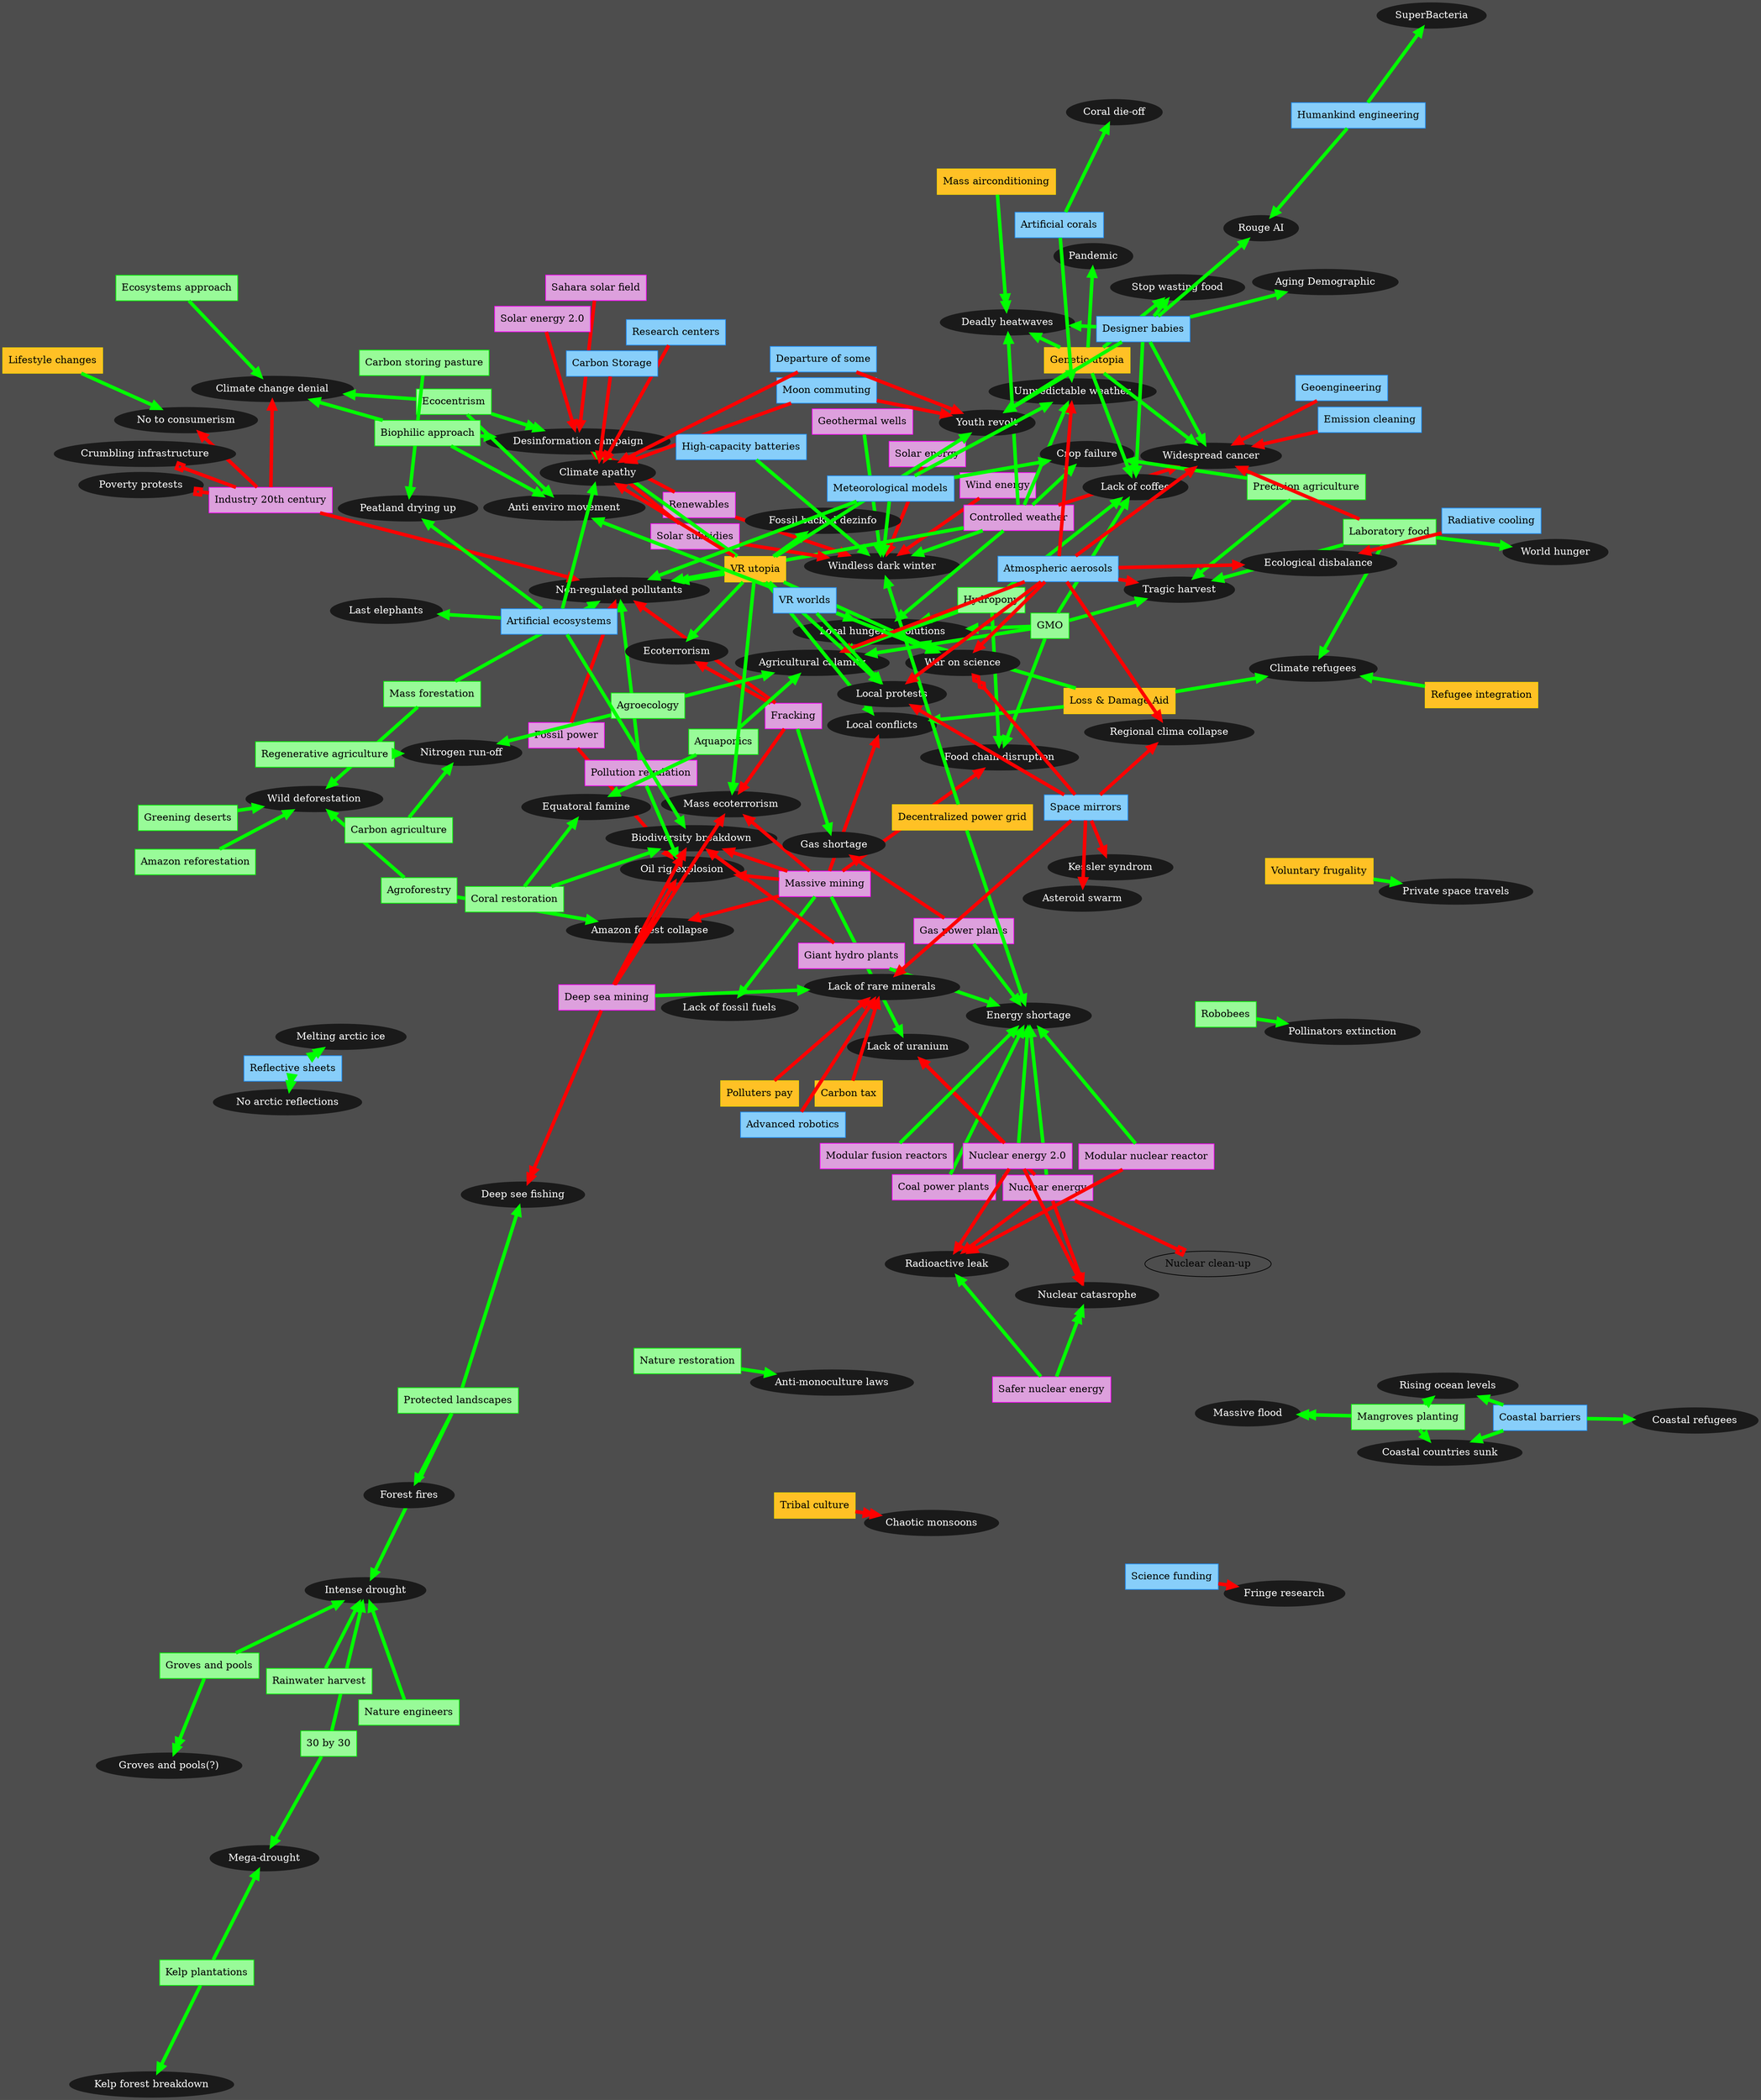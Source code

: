 digraph BeecarbonizeEvents {
  //graph [rankdir="LR",ranksep="5"];
  bgcolor="gray30";
  layout=fdp;
  edge [color="white",penwidth=5];
  subgraph Cards {
    graph [rankdir="LR"];
    label="Cards"
    cluster=false
    subgraph Industry { 
      cluster=false
      color="fuchsia";
      node [color="fuchsia", shape=box, style=filled, fillcolor="plum"];
      "Industry 20th century"
      "Renewables"
      "Fossil power"
      "Wind energy"
      "Massive mining"
      "Coal power plants"
      "Gas power plants"
      "Pollution regulation"
      "Solar energy"
      "Giant hydro plants"
      "Sahara solar field"
      "Controlled weather"
      "Solar subsidies"
      "Nuclear energy"
      "Safer nuclear energy"
      "Nuclear energy 2.0"
      "Modular nuclear reactor"
      "Modular fusion reactors"
      "Deep sea mining"
      "Fracking"
      "Solar energy 2.0"
      "Geothermal wells"
    }
    subgraph Ecosystems { 
      cluster=false
      color="green";
      node [color="green", shape=box, style=filled, fillcolor="palegreen"];
      edge [color="palegreen"];
      "Robobees"
      "Groves and pools"
      "Nature restoration"
      "Protected landscapes"
      "Ecosystems approach"
      "Ecocentrism"
      "Agroecology"
      "Agroforestry"
      "30 by 30"
      "Carbon agriculture"
      "Carbon storing pasture"
      "Precision agriculture"
      "Kelp plantations"
      "Biophilic approach"
      "Hydropony"
      "Mass forestation"
      "Greening deserts"
      "Coral restoration"
      "GMO"
      "Laboratory food"
      "Nature engineers"
      "Mangroves planting"
      "Rainwater harvest"
      "Regenerative agriculture"
      "Aquaponics"
      "Amazon reforestation"
    }
    subgraph People {
      cluster=false
      color="gold";
      node [color="gold", shape=box, style=filled, fillcolor="goldenrod1"];
      edge [color="goldenrod1"];
      "Loss & Damage Aid"
      "Carbon tax"
      "VR utopia"
      "Polluters pay"
      "Decentralized power grid"
      "Refugee integration"
      "Mass airconditioning"
      "Tribal culture"
      "Genetic utopia"
      "Lifestyle changes"
      "Voluntary frugality"
    }
    subgraph Science {
      cluster=false
      color="dodgerblue";
      node [color="dodgerblue", shape=box, style=filled, fillcolor="lightskyblue"];
      edge [color="lightskyblue"];
      "Science funding"
      "Emission cleaning"
      "Research centers"
      "Geoengineering"
      "Artificial ecosystems"
      "Carbon Storage"
      "Meteorological models"
      "Artificial corals"
      "Coastal barriers"
      "Moon commuting"
      "High-capacity batteries"
      "Departure of some"
      "Reflective sheets"
      "Designer babies"
      "Advanced robotics"
      "Atmospheric aerosols"
      "Humankind engineering"
      "Radiative cooling"
      "Space mirrors"
      "VR worlds"
    }
  }
  subgraph Events {
    cluster=false
    label="Events";
    node [color="gold3",shape=ellipse,style=filled,color="gray10",fontcolor="white"];
    edge [color="gold3"];
    "Climate change denial"
    "Oil rig explosion"
    "Non-regulated pollutants"
    "Desinformation campaign"
    "Windless dark winter"
    "Lack of fossil fuels"
    "Amazon forest collapse"
    "Local conflicts"
    "Biodiversity breakdown"
    "Mass ecoterrorism"
    "Ecoterrorism"
    "Deep see fishing"
    "Lack of uranium"
    "Gas shortage"
    "Lack of rare minerals"
    "Unpredictable weather"
    "Local hunger revolutions"
    "Deadly heatwaves"
    "Widespread cancer"
    "Crop failure"
    "Nuclear catasrophe"
    "Radioactive leak"
    "Pollinators extinction"
    "Groves and pools(?)"
    "Intense drought"
    "Anti-monoculture laws"
    "Forest fires"
    "Anti enviro movement"
    "Wild deforestation"
    "Mega-drought"
    "Peatland drying up"
    "Crop failure"
    "Tragic harvest"
    "Kelp forest breakdown"
    "Lack of coffee"
    "Food chain disruption"
    "Coral die-off"
    "Climate refugees"
    "World hunger"
    "Massive flood"
    "Rising ocean levels"
    "Coastal countries sunk"
    "Fossil backed dezinfo"
    "Youth revolt"
    "Climate apathy"
    "Energy shortage"
    "Chaotic monsoons"
    "Fringe research"
    "Last elephants"
    "Coral die-off"
    "Coastal refugees"
    "Melting arctic ice"
    "No arctic reflections"
    "Equatoral famine"
    "Stop wasting food"
    "Aging Demographic"
    "Pandemic"
    "Local protests"
    "Agricultural calamity"
    "Nitrogen run-off"
    "No to consumerism"
    "Private space travels"
    "Regional clima collapse"
    "Ecological disbalance"
    "Rouge AI"
    "SuperBacteria"
    "Kessler syndrom"
    "Asteroid swarm"
    "War on science"
    "Crumbling infrastructure"
    "Poverty protests"
  }
  "Industry 20th century" -> "Climate change denial" [color="red"]
  "Industry 20th century" -> "No to consumerism" [color="red"]
  "Industry 20th century" -> "Non-regulated pollutants" [color="red"]
  "Industry 20th century" -> "Crumbling infrastructure" [color="red",arrowhead=obox]
  "Industry 20th century" -> "Poverty protests" [color="red",arrowhead=obox]
  "Renewables" -> "Desinformation campaign" [color="red"]
  "Renewables" -> "Windless dark winter" [color="red"]
  "Fossil power" -> "Oil rig explosion" [color="red"]
  "Fossil power" -> "Non-regulated pollutants" [color="red"]
  "Wind energy" -> "Windless dark winter" [color="red"]
  "Massive mining" -> "Lack of fossil fuels" [color="green"]
  "Massive mining" -> "Amazon forest collapse" [color="red"]
  "Massive mining" -> "Local conflicts" [color="red"]
  "Massive mining" -> "Biodiversity breakdown" [color="red"]
  "Massive mining" -> "Food chain disruption" [color="red"]
  "Massive mining" -> "Mass ecoterrorism" [color="red"]
  "Massive mining" -> "Lack of uranium" [color="green"]
  "Massive mining" -> "Oil rig explosion" [color="red"]
  "Gas power plants" -> "Gas shortage" [color="red"]
  "Gas power plants" -> "Energy shortage" [color="green"]
  "Pollution regulation" -> "Oil rig explosion" [color="green"]
  "Pollution regulation" -> "Non-regulated pollutants" [color="green"]
  "Solar energy" -> "Windless dark winter" [color="red"]
  "Giant hydro plants" -> "Biodiversity breakdown" [color="red"]
  "Giant hydro plants" -> "Energy shortage" [color="green"]
  "Sahara solar field" -> "Desinformation campaign" [color="red"]
  "Controlled weather" -> "Non-regulated pollutants" [color="green"]
  "Controlled weather" -> "Unpredictable weather" [color="green"]
  "Controlled weather" -> "Local hunger revolutions" [color="green"]
  "Controlled weather" -> "Deadly heatwaves" [color="green"]
  "Controlled weather" -> "Widespread cancer" [color="red"]
  "Controlled weather" -> "Crop failure" [color="green"]
  "Controlled weather" -> "Windless dark winter" [color="green"]
  "Solar subsidies" -> "Desinformation campaign" [color="red"]
  "Solar subsidies" -> "Windless dark winter" [color="red"]
  "Nuclear energy" -> "Nuclear catasrophe" [color="red"]
  "Nuclear energy" -> "Lack of uranium" [color="red"]
  "Nuclear energy" -> "Radioactive leak" [color="red"]
  "Nuclear energy" -> "Energy shortage" [color="green"]
  "Nuclear energy" -> "Nuclear clean-up" [color="red",arrowhead=obox]
  "Safer nuclear energy" -> "Nuclear catasrophe" [color="green",arrowhead=normalnormal]
  "Safer nuclear energy" -> "Radioactive leak" [color="green"]
  "Nuclear energy 2.0" -> "Nuclear catasrophe" [color="red"]
  "Nuclear energy 2.0" -> "Lack of uranium" [color="red"]
  "Nuclear energy 2.0" -> "Radioactive leak" [color="red"]
  "Nuclear energy 2.0" -> "Energy shortage" [color="green"]
  "Modular nuclear reactor" -> "Radioactive leak" [color="red"]
  "Modular nuclear reactor" -> "Energy shortage" [color="green"]
  "Modular fusion reactors" -> "Energy shortage" [color="green"]
  "Deep sea mining" -> "Biodiversity breakdown" [color="red",arrowhead=normalnormal]
  "Deep sea mining" -> "Deep see fishing" [color="red",arrowhead=normalnormal]
  "Deep sea mining" -> "Mass ecoterrorism" [color="red"]
  "Deep sea mining" -> "Lack of rare minerals" [color="green"]
  "Deep sea mining" -> "Oil rig explosion" [color="red"]
  "Fracking" -> "Gas shortage" [color="green"]
  "Fracking" -> "Mass ecoterrorism" [color="red"]
  "Fracking" -> "Ecoterrorism" [color="red"]
  "Fracking" -> "Non-regulated pollutants" [color="red"]
  "Solar energy 2.0" -> "Desinformation campaign" [color="red"]
  "Geothermal wells" -> "Windless dark winter" [color="green"]
  "Robobees" -> "Pollinators extinction" [color="green"]
  "Groves and pools" -> "Groves and pools(?)" [color="green",arrowhead=normalnormal]
  "Groves and pools" -> "Intense drought" [color="green"]
  "Nature restoration" -> "Anti-monoculture laws" [color="green"]
  "Protected landscapes" -> "Intense drought" [color="green"]
  "Protected landscapes" -> "Forest fires" [color="green"]
  "Protected landscapes" -> "Deep see fishing" [color="green"]
  "Ecosystems approach" -> "Climate change denial" [color="green"]
  "Ecocentrism" -> "Climate change denial" [color="green"]
  "Ecocentrism" -> "Anti enviro movement" [color="green"]
  "Ecocentrism" -> "Desinformation campaign" [color="green",arrowhead=normalnormal]
  "Agroecology" -> "Agricultural calamity" [color="green"]
  "Agroecology" -> "Nitrogen run-off" [color="green"]
  "Agroforestry" -> "Wild deforestation" [color="green"]
  "Agroforestry" -> "Amazon forest collapse" [color="green"]
  "30 by 30" -> "Intense drought" [color="green"]
  "30 by 30" -> "Mega-drought" [color="green"]
  "Carbon agriculture" -> "Nitrogen run-off" [color="green"]
  "Carbon storing pasture" -> "Peatland drying up" [color="green"]
  "Precision agriculture" -> "Crop failure" [color="green"]
  "Precision agriculture" -> "Tragic harvest" [color="green"]
  "Kelp plantations" -> "Kelp forest breakdown" [color="green"]
  "Kelp plantations" -> "Mega-drought" [color="green"]
  "Biophilic approach" -> "Climate change denial" [color="green"]
  "Biophilic approach" -> "Anti enviro movement" [color="green"]
  "Biophilic approach" -> "Desinformation campaign" [color="green",arrohead=normalnormal]
  "Hydropony" -> "Lack of coffee" [color="green"]
  "Hydropony" -> "Local hunger revolutions" [color="green"]
  "Hydropony" -> "Food chain disruption" [color="green"]
  "Hydropony" -> "Agricultural calamity" [color="green"]
  "Mass forestation" -> "Wild deforestation" [color="green"]
  "Mass forestation" -> "Non-regulated pollutants" [color="green"]
  "Greening deserts" -> "Wild deforestation" [color="green"]
  "Coral restoration" -> "Biodiversity breakdown" [color="green"]
  "Coral restoration" -> "Equatoral famine" [color="green"]
  "GMO" -> "Lack of coffee" [color="green"]
  "GMO" -> "Local hunger revolutions" [color="green"]
  "GMO" -> "Tragic harvest" [color="green"]
  "GMO" -> "Food chain disruption" [color="green"]
  "GMO" -> "Agricultural calamity" [color="green"]
  "Laboratory food" -> "Tragic harvest" [color="green"]
  "Laboratory food" -> "Climate refugees" [color="green"]
  "Laboratory food" -> "World hunger" [color="green"]
  "Laboratory food" -> "Widespread cancer" [color="red"]
  "Nature engineers" -> "Intense drought" [color="green"]
  "Mangroves planting" -> "Massive flood" [color="green",arrowhead=normalnormal]
  "Mangroves planting" -> "Rising ocean levels" [color="green"]
  "Mangroves planting" -> "Coastal countries sunk" [color="green"]
  "Rainwater harvest" -> "Intense drought" [color="green"]
  "Regenerative agriculture" -> "Nitrogen run-off" [color="green"]
  "Aquaponics" -> "Equatoral famine" [color="green"]
  "Aquaponics" -> "Agricultural calamity" [color="green"]
  "Amazon reforestation" -> "Wild deforestation" [color="green"]
  "Loss & Damage Aid" -> "Local conflicts" [color="green"]
  "Loss & Damage Aid" -> "Local hunger revolutions" [color="green"]
  "Loss & Damage Aid" -> "Climate refugees" [color="green"]
  "Carbon tax" -> "Lack of rare minerals" [color="red"]
  "VR utopia" -> "Non-regulated pollutants" [color="green"]
  "VR utopia" -> "Desinformation campaign" [color="green",arrowhead=normalnormal]
  "VR utopia" -> "Fossil backed dezinfo" [color="green"]
  "VR utopia" -> "Local conflicts" [color="green"]
  "VR utopia" -> "Youth revolt" [color="green"]
  "VR utopia" -> "Climate apathy" [color="red"]
  "VR utopia" -> "Ecoterrorism" [color="green"]
  "VR utopia" -> "Mass ecoterrorism" [color="green"]
  "VR utopia" -> "Local protests" [color="green"]
  "VR utopia" -> "War on science" [color="green"]
  "Polluters pay" -> "Lack of rare minerals" [color="red"]
  "Decentralized power grid" -> "Windless dark winter" [color="green"]
  "Decentralized power grid" -> "Energy shortage" [color="green"]
  "Coal power plants" -> "Energy shortage" [color="green"]
  "Refugee integration" -> "Climate refugees" [color="green"]
  "Mass airconditioning" -> "Deadly heatwaves" [color="green",arrowhead=normalnormal]
  "Tribal culture" -> "Chaotic monsoons" [color="red",arrowhead=normalnormal]
  "Genetic utopia" -> "Deadly heatwaves" [color="green"]
  "Genetic utopia" -> "Widespread cancer" [color="green"]
  "Genetic utopia" -> "Stop wasting food" [color="green"]
  "Genetic utopia" -> "Lack of coffee" [color="green"]
  "Genetic utopia" -> "Youth revolt" [color="green"]
  "Genetic utopia" -> "Pandemic" [color="green"]
  "Lifestyle changes" -> "No to consumerism" [color="green"]
  "Voluntary frugality" -> "Private space travels" [color="green"]
  "Science funding" -> "Fringe research" [color="red"]
  "Emission cleaning" -> "Widespread cancer" [color="red"]
  "Research centers" -> "Climate apathy" [color="red"]
  "Geoengineering" -> "Widespread cancer" [color="red"]
  "Artificial ecosystems" -> "Peatland drying up" [color="green"]
  "Artificial ecosystems" -> "Climate apathy" [color="green"]
  "Artificial ecosystems" -> "Biodiversity breakdown" [color="green"]
  "Artificial ecosystems" -> "Last elephants" [color="green"]
  "Carbon Storage" -> "Climate apathy" [color="red"]
  "Meteorological models" -> "Non-regulated pollutants" [color="green"]
  "Meteorological models" -> "Unpredictable weather" [color="green"]
  "Meteorological models" -> "Crop failure" [color="green"]
  "Meteorological models" -> "Windless dark winter" [color="green"]
  "Artificial corals" -> "Unpredictable weather" [color="green"]
  "Artificial corals" -> "Coral die-off" [color="green"]
  "Coastal barriers" -> "Rising ocean levels" [color="green"]
  "Coastal barriers" -> "Coastal countries sunk" [color="green"]
  "Coastal barriers" -> "Coastal refugees" [color="green"]
  "Moon commuting" -> "Climate apathy" [color="red"]
  "Moon commuting" -> "Youth revolt" [color="red"]
  "High-capacity batteries" -> "Windless dark winter" [color="green"]
  "Departure of some" -> "Climate apathy" [color="red"]
  "Departure of some" -> "Youth revolt" [color="red"]
  "Reflective sheets" -> "Melting arctic ice" [color="green",arrowhead=normalnormal]
  "Reflective sheets" -> "No arctic reflections" [color="green",arrowhead=normalnormal]
  "Designer babies" -> "Deadly heatwaves" [color="green"]
  "Designer babies" -> "Widespread cancer" [color="green"]
  "Designer babies" -> "Stop wasting food" [color="green"]
  "Designer babies" -> "Lack of coffee" [color="green"]
  "Designer babies" -> "Youth revolt" [color="green"]
  "Designer babies" -> "Aging Demographic" [color="green"]
  "Designer babies" -> "Rouge AI" [color="green"]
  "Advanced robotics" -> "Lack of rare minerals" [color="red"]
  "Atmospheric aerosols" -> "Widespread cancer" [color="red"]
  "Atmospheric aerosols" -> "Unpredictable weather" [color="red"]
  "Atmospheric aerosols" -> "Regional clima collapse" [color="red"]
  "Atmospheric aerosols" -> "Ecological disbalance" [color="red"]
  "Atmospheric aerosols" -> "Agricultural calamity" [color="red"]
  "Atmospheric aerosols" -> "War on science" [color="red"]
  "Atmospheric aerosols" -> "Tragic harvest" [color="red"]
  "Atmospheric aerosols" -> "Local protests" [color="red"]
  "Humankind engineering" -> "SuperBacteria" [color="green"]
  "Humankind engineering" -> "Rouge AI" [color="green"]
  "Radiative cooling" -> "Ecological disbalance" [color="red"]
  "Space mirrors" -> "Kessler syndrom" [color="red"]
  "Space mirrors" -> "Regional clima collapse" [color="red"]
  "Space mirrors" -> "Asteroid swarm" [color="red"]
  "Space mirrors" -> "Local protests" [color="red"]
  "Space mirrors" -> "Lack of rare minerals" [color="red"]
  "Space mirrors" -> "War on science" [color="red",arrowhead=odiamondodiamond] // could be chance, but had simultaneous creation.
  "VR worlds" -> "Local protests" [color="green"]
  "VR worlds" -> "War on science" [color="green"]
  "VR worlds" -> "Local hunger revolutions" [color="green"]
  "VR worlds" -> "Anti enviro movement" [color="green"]
}
